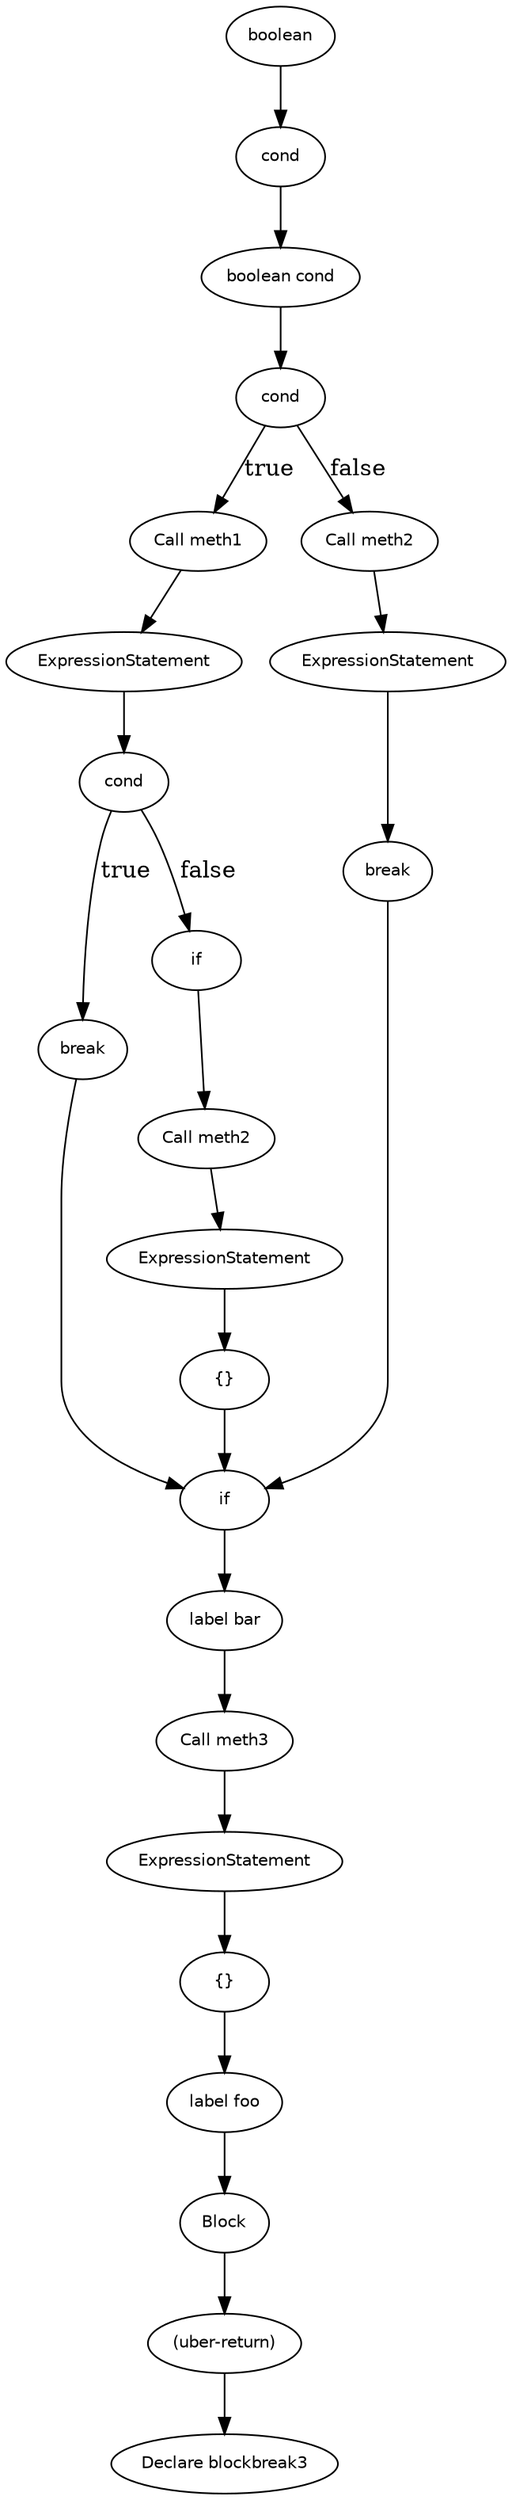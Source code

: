 digraph blockbreak3 {
  33 [
    label = Block,
    fontname = Helvetica,
    fontsize = 10
  ];
  31 [
    label = "Call meth3",
    fontname = Helvetica,
    fontsize = 10
  ];
  30 [
    label = ExpressionStatement,
    fontname = Helvetica,
    fontsize = 10
  ];
  19 [
    label = break,
    fontname = Helvetica,
    fontsize = 10
  ];
  18 [
    label = cond,
    fontname = Helvetica,
    fontsize = 10
  ];
  17 [
    label = if,
    fontname = Helvetica,
    fontsize = 10
  ];
  15 [
    label = "Call meth1",
    fontname = Helvetica,
    fontsize = 10
  ];
  14 [
    label = ExpressionStatement,
    fontname = Helvetica,
    fontsize = 10
  ];
  13 [
    label = "{}",
    fontname = Helvetica,
    fontsize = 10
  ];
  12 [
    label = cond,
    fontname = Helvetica,
    fontsize = 10
  ];
  11 [
    label = if,
    fontname = Helvetica,
    fontsize = 10
  ];
  9 [
    label = "label bar",
    fontname = Helvetica,
    fontsize = 10
  ];
  8 [
    label = "{}",
    fontname = Helvetica,
    fontsize = 10
  ];
  28 [
    label = break,
    fontname = Helvetica,
    fontsize = 10
  ];
  6 [
    label = "label foo",
    fontname = Helvetica,
    fontsize = 10
  ];
  26 [
    label = "Call meth2",
    fontname = Helvetica,
    fontsize = 10
  ];
  5 [
    label = cond,
    fontname = Helvetica,
    fontsize = 10
  ];
  25 [
    label = ExpressionStatement,
    fontname = Helvetica,
    fontsize = 10
  ];
  4 [
    label = boolean,
    fontname = Helvetica,
    fontsize = 10
  ];
  3 [
    label = "boolean cond",
    fontname = Helvetica,
    fontsize = 10
  ];
  2 [
    label = "(uber-return)",
    fontname = Helvetica,
    fontsize = 10
  ];
  22 [
    label = "Call meth2",
    fontname = Helvetica,
    fontsize = 10
  ];
  21 [
    label = ExpressionStatement,
    fontname = Helvetica,
    fontsize = 10
  ];
  0 [
    label = "Declare blockbreak3",
    fontname = Helvetica,
    fontsize = 10
  ];
  19 -> 11 [
    label = ""
  ];
  13 -> 11 [
    label = ""
  ];
  25 -> 28 [
    label = ""
  ];
  18 -> 19 [
    label = true
  ];
  30 -> 8 [
    label = ""
  ];
  31 -> 30 [
    label = ""
  ];
  14 -> 18 [
    label = ""
  ];
  9 -> 31 [
    label = ""
  ];
  15 -> 14 [
    label = ""
  ];
  12 -> 15 [
    label = true
  ];
  4 -> 5 [
    label = ""
  ];
  2 -> 0 [
    label = ""
  ];
  33 -> 2 [
    label = ""
  ];
  21 -> 13 [
    label = ""
  ];
  6 -> 33 [
    label = ""
  ];
  22 -> 21 [
    label = ""
  ];
  8 -> 6 [
    label = ""
  ];
  17 -> 22 [
    label = ""
  ];
  18 -> 17 [
    label = false
  ];
  26 -> 25 [
    label = ""
  ];
  12 -> 26 [
    label = false
  ];
  3 -> 12 [
    label = ""
  ];
  5 -> 3 [
    label = ""
  ];
  11 -> 9 [
    label = ""
  ];
  28 -> 11 [
    label = ""
  ];
}

